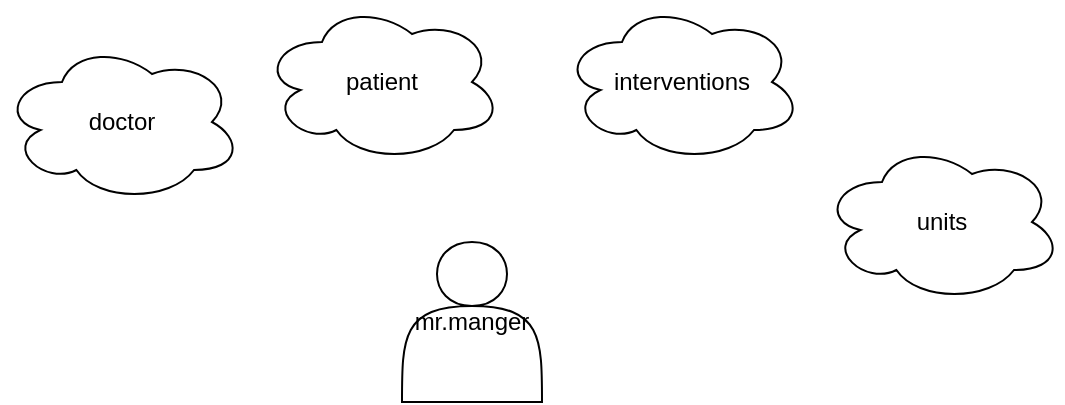 <mxfile version="15.6.5" type="device"><diagram id="lhMiHn0gLmamlYRP4Xw5" name="Page-1"><mxGraphModel dx="590" dy="310" grid="1" gridSize="10" guides="1" tooltips="1" connect="1" arrows="1" fold="1" page="1" pageScale="1" pageWidth="827" pageHeight="1169" math="0" shadow="0"><root><mxCell id="0"/><mxCell id="1" parent="0"/><mxCell id="jjR35WLInZKTcBKXDnHW-1" value="mr.manger" style="shape=actor;whiteSpace=wrap;html=1;fillColor=default;strokeColor=default;fontColor=default;" vertex="1" parent="1"><mxGeometry x="250" y="210" width="70" height="80" as="geometry"/></mxCell><mxCell id="jjR35WLInZKTcBKXDnHW-2" value="doctor" style="ellipse;shape=cloud;whiteSpace=wrap;html=1;fontColor=default;strokeColor=default;fillColor=default;" vertex="1" parent="1"><mxGeometry x="50" y="110" width="120" height="80" as="geometry"/></mxCell><mxCell id="jjR35WLInZKTcBKXDnHW-3" value="patient" style="ellipse;shape=cloud;whiteSpace=wrap;html=1;fontColor=default;strokeColor=default;fillColor=default;" vertex="1" parent="1"><mxGeometry x="180" y="90" width="120" height="80" as="geometry"/></mxCell><mxCell id="jjR35WLInZKTcBKXDnHW-4" value="interventions" style="ellipse;shape=cloud;whiteSpace=wrap;html=1;fontColor=default;strokeColor=default;fillColor=default;" vertex="1" parent="1"><mxGeometry x="330" y="90" width="120" height="80" as="geometry"/></mxCell><mxCell id="jjR35WLInZKTcBKXDnHW-5" value="units&lt;br&gt;" style="ellipse;shape=cloud;whiteSpace=wrap;html=1;fontColor=default;strokeColor=default;fillColor=default;" vertex="1" parent="1"><mxGeometry x="460" y="160" width="120" height="80" as="geometry"/></mxCell></root></mxGraphModel></diagram></mxfile>